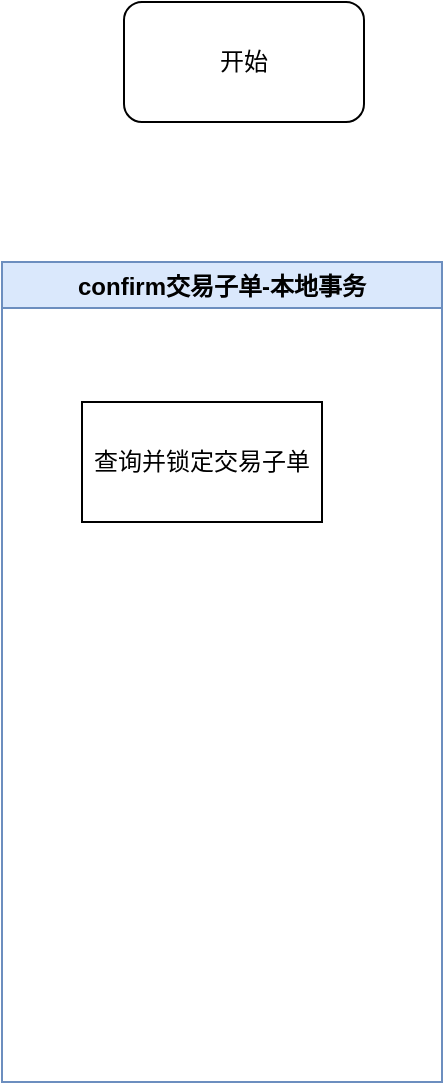 <mxfile version="20.2.7" type="github">
  <diagram id="C5RBs43oDa-KdzZeNtuy" name="Page-1">
    <mxGraphModel dx="1366" dy="878" grid="1" gridSize="10" guides="1" tooltips="1" connect="1" arrows="1" fold="1" page="1" pageScale="1" pageWidth="827" pageHeight="1169" math="0" shadow="0">
      <root>
        <mxCell id="WIyWlLk6GJQsqaUBKTNV-0" />
        <mxCell id="WIyWlLk6GJQsqaUBKTNV-1" parent="WIyWlLk6GJQsqaUBKTNV-0" />
        <mxCell id="wm8WujX0P5le3miSWKdV-0" value="开始" style="rounded=1;whiteSpace=wrap;html=1;" vertex="1" parent="WIyWlLk6GJQsqaUBKTNV-1">
          <mxGeometry x="150" y="80" width="120" height="60" as="geometry" />
        </mxCell>
        <mxCell id="wm8WujX0P5le3miSWKdV-1" value="confirm交易子单-本地事务" style="swimlane;startSize=23;fillColor=#dae8fc;strokeColor=#6c8ebf;" vertex="1" parent="WIyWlLk6GJQsqaUBKTNV-1">
          <mxGeometry x="89" y="210" width="220" height="410" as="geometry" />
        </mxCell>
        <mxCell id="wm8WujX0P5le3miSWKdV-2" value="查询并锁定交易子单" style="rounded=0;whiteSpace=wrap;html=1;" vertex="1" parent="wm8WujX0P5le3miSWKdV-1">
          <mxGeometry x="40" y="70" width="120" height="60" as="geometry" />
        </mxCell>
      </root>
    </mxGraphModel>
  </diagram>
</mxfile>
